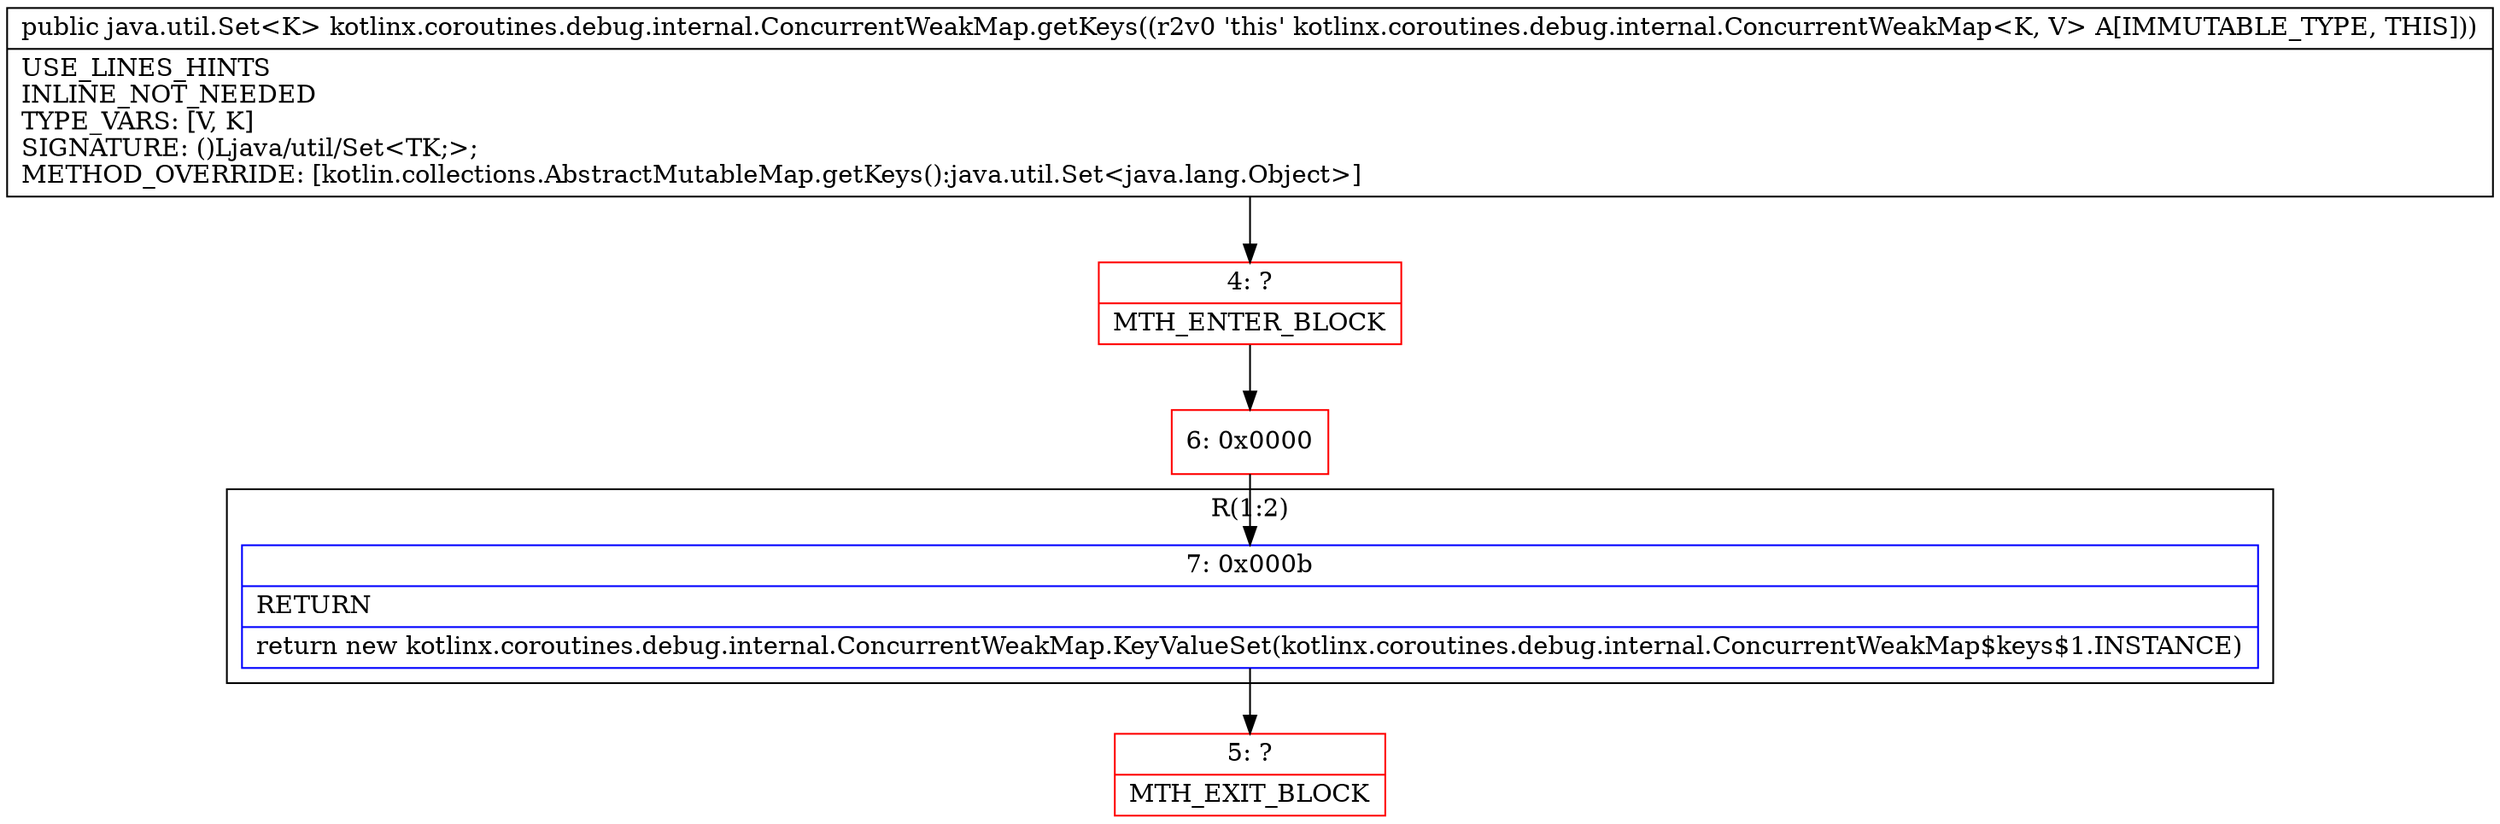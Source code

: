 digraph "CFG forkotlinx.coroutines.debug.internal.ConcurrentWeakMap.getKeys()Ljava\/util\/Set;" {
subgraph cluster_Region_1434786384 {
label = "R(1:2)";
node [shape=record,color=blue];
Node_7 [shape=record,label="{7\:\ 0x000b|RETURN\l|return new kotlinx.coroutines.debug.internal.ConcurrentWeakMap.KeyValueSet(kotlinx.coroutines.debug.internal.ConcurrentWeakMap$keys$1.INSTANCE)\l}"];
}
Node_4 [shape=record,color=red,label="{4\:\ ?|MTH_ENTER_BLOCK\l}"];
Node_6 [shape=record,color=red,label="{6\:\ 0x0000}"];
Node_5 [shape=record,color=red,label="{5\:\ ?|MTH_EXIT_BLOCK\l}"];
MethodNode[shape=record,label="{public java.util.Set\<K\> kotlinx.coroutines.debug.internal.ConcurrentWeakMap.getKeys((r2v0 'this' kotlinx.coroutines.debug.internal.ConcurrentWeakMap\<K, V\> A[IMMUTABLE_TYPE, THIS]))  | USE_LINES_HINTS\lINLINE_NOT_NEEDED\lTYPE_VARS: [V, K]\lSIGNATURE: ()Ljava\/util\/Set\<TK;\>;\lMETHOD_OVERRIDE: [kotlin.collections.AbstractMutableMap.getKeys():java.util.Set\<java.lang.Object\>]\l}"];
MethodNode -> Node_4;Node_7 -> Node_5;
Node_4 -> Node_6;
Node_6 -> Node_7;
}

